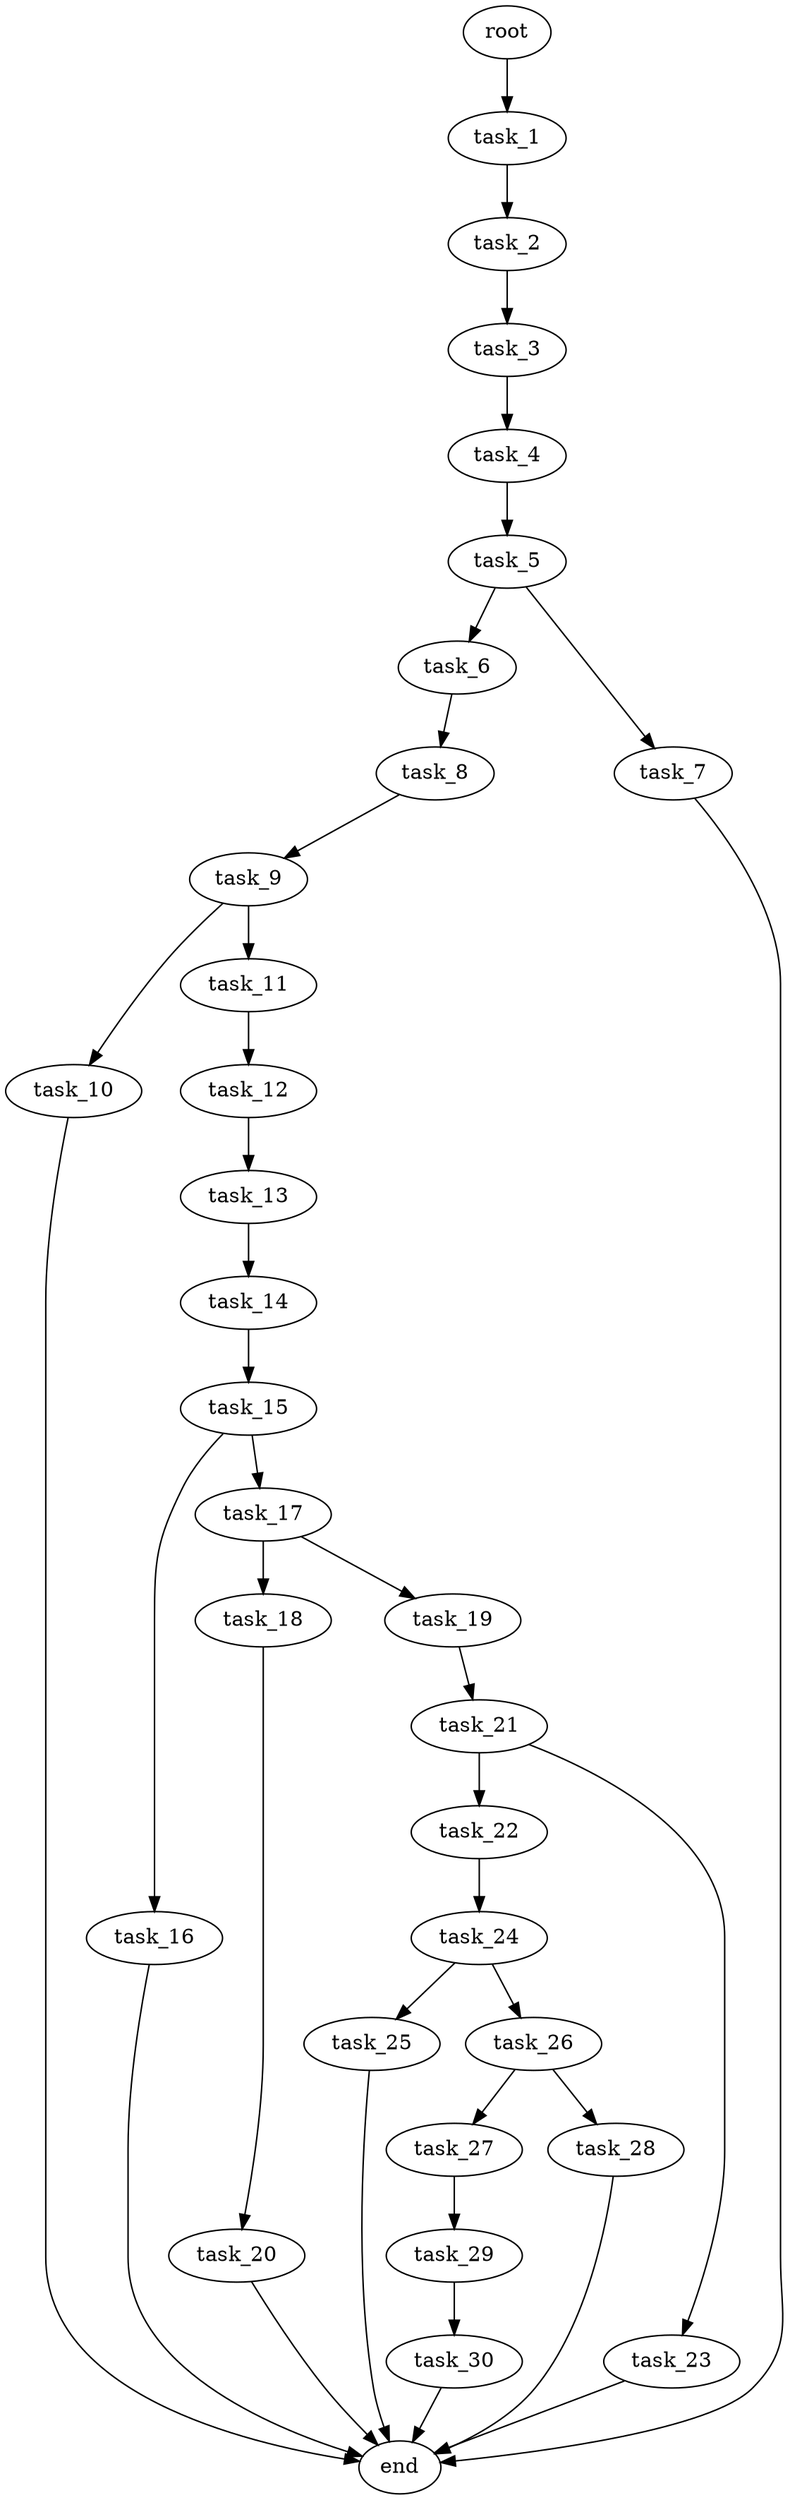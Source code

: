 digraph G {
  root [size="0.000000e+00"];
  task_1 [size="7.157936e+09"];
  task_2 [size="1.603193e+09"];
  task_3 [size="9.289745e+09"];
  task_4 [size="9.026583e+09"];
  task_5 [size="7.663322e+09"];
  task_6 [size="2.204540e+09"];
  task_7 [size="2.577028e+09"];
  task_8 [size="4.763547e+09"];
  task_9 [size="8.975211e+09"];
  task_10 [size="1.231858e+09"];
  task_11 [size="1.358429e+09"];
  task_12 [size="5.345898e+09"];
  task_13 [size="7.254419e+09"];
  task_14 [size="9.053271e+08"];
  task_15 [size="6.918154e+09"];
  task_16 [size="8.719534e+09"];
  task_17 [size="9.317868e+09"];
  task_18 [size="7.663608e+09"];
  task_19 [size="6.007194e+09"];
  task_20 [size="6.440221e+09"];
  task_21 [size="3.770726e+09"];
  task_22 [size="7.174710e+09"];
  task_23 [size="7.360289e+09"];
  task_24 [size="3.817123e+09"];
  task_25 [size="6.421380e+09"];
  task_26 [size="5.619438e+09"];
  task_27 [size="8.561554e+09"];
  task_28 [size="8.084666e+09"];
  task_29 [size="2.236285e+09"];
  task_30 [size="1.157784e+09"];
  end [size="0.000000e+00"];

  root -> task_1 [size="1.000000e-12"];
  task_1 -> task_2 [size="1.603193e+08"];
  task_2 -> task_3 [size="9.289745e+08"];
  task_3 -> task_4 [size="9.026583e+08"];
  task_4 -> task_5 [size="7.663322e+08"];
  task_5 -> task_6 [size="2.204540e+08"];
  task_5 -> task_7 [size="2.577028e+08"];
  task_6 -> task_8 [size="4.763547e+08"];
  task_7 -> end [size="1.000000e-12"];
  task_8 -> task_9 [size="8.975211e+08"];
  task_9 -> task_10 [size="1.231858e+08"];
  task_9 -> task_11 [size="1.358429e+08"];
  task_10 -> end [size="1.000000e-12"];
  task_11 -> task_12 [size="5.345898e+08"];
  task_12 -> task_13 [size="7.254419e+08"];
  task_13 -> task_14 [size="9.053271e+07"];
  task_14 -> task_15 [size="6.918154e+08"];
  task_15 -> task_16 [size="8.719534e+08"];
  task_15 -> task_17 [size="9.317868e+08"];
  task_16 -> end [size="1.000000e-12"];
  task_17 -> task_18 [size="7.663608e+08"];
  task_17 -> task_19 [size="6.007194e+08"];
  task_18 -> task_20 [size="6.440221e+08"];
  task_19 -> task_21 [size="3.770726e+08"];
  task_20 -> end [size="1.000000e-12"];
  task_21 -> task_22 [size="7.174710e+08"];
  task_21 -> task_23 [size="7.360289e+08"];
  task_22 -> task_24 [size="3.817123e+08"];
  task_23 -> end [size="1.000000e-12"];
  task_24 -> task_25 [size="6.421380e+08"];
  task_24 -> task_26 [size="5.619438e+08"];
  task_25 -> end [size="1.000000e-12"];
  task_26 -> task_27 [size="8.561554e+08"];
  task_26 -> task_28 [size="8.084666e+08"];
  task_27 -> task_29 [size="2.236285e+08"];
  task_28 -> end [size="1.000000e-12"];
  task_29 -> task_30 [size="1.157784e+08"];
  task_30 -> end [size="1.000000e-12"];
}
